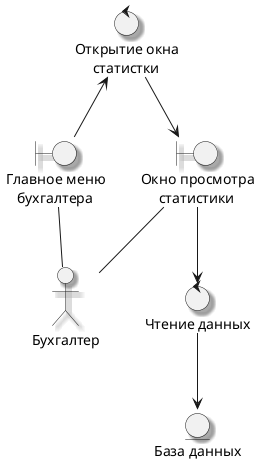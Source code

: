@startuml
skinparam Shadowing true
actor "Бухгалтер" as accountant
boundary "Главное меню\n   бухгалтера" as mainMenuAc
boundary "Окно просмотра\n     статистики" as statisticWindow

control "Открытие окна\n     статистки" as statisticWindowControl
control "Чтение данных" as readData

entity "База данных" as fs

accountant -l- mainMenuAc
mainMenuAc -l-> statisticWindowControl
statisticWindowControl --> statisticWindow
statisticWindow -- accountant
statisticWindow --> readData
readData --> fs
@enduml